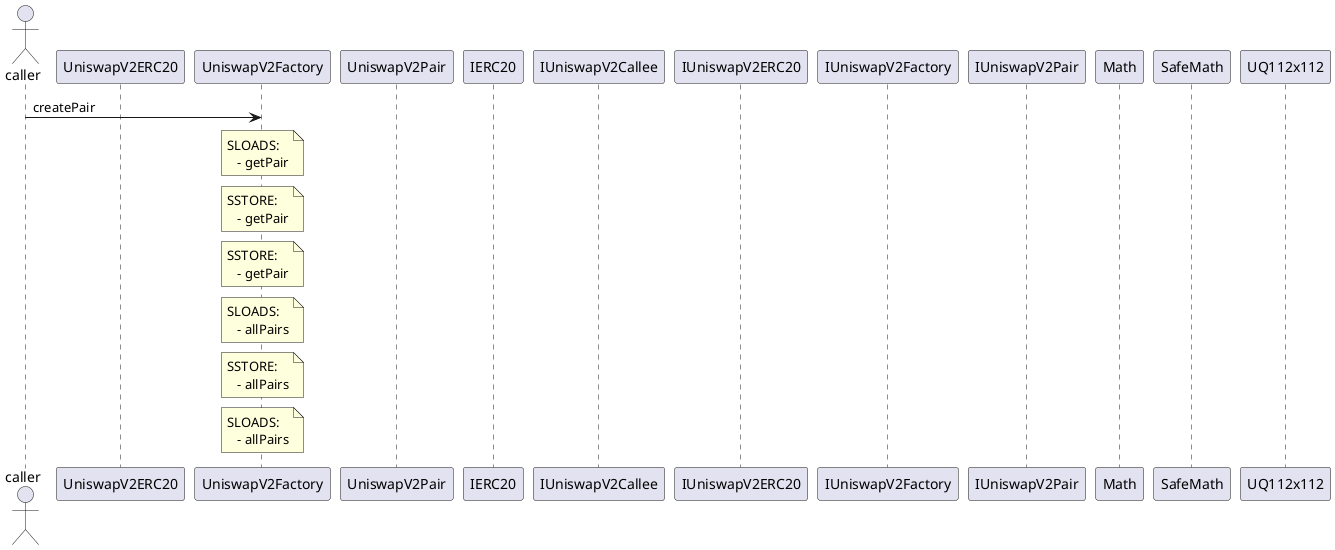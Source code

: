 @startuml
 actor caller 
 participant UniswapV2ERC20 
 participant UniswapV2Factory 
 participant UniswapV2Pair 
 participant IERC20 
 participant IUniswapV2Callee 
 participant IUniswapV2ERC20 
 participant IUniswapV2Factory 
 participant IUniswapV2Pair 
 participant Math 
 participant SafeMath 
 participant UQ112x112 
  caller -> UniswapV2Factory: createPair 
 note over UniswapV2Factory: SLOADS: \n   - getPair 
 note over UniswapV2Factory: SSTORE: \n   - getPair 
 note over UniswapV2Factory: SSTORE: \n   - getPair 
 note over UniswapV2Factory: SLOADS: \n   - allPairs 
 note over UniswapV2Factory: SSTORE: \n   - allPairs 
 note over UniswapV2Factory: SLOADS: \n   - allPairs 
@enduml